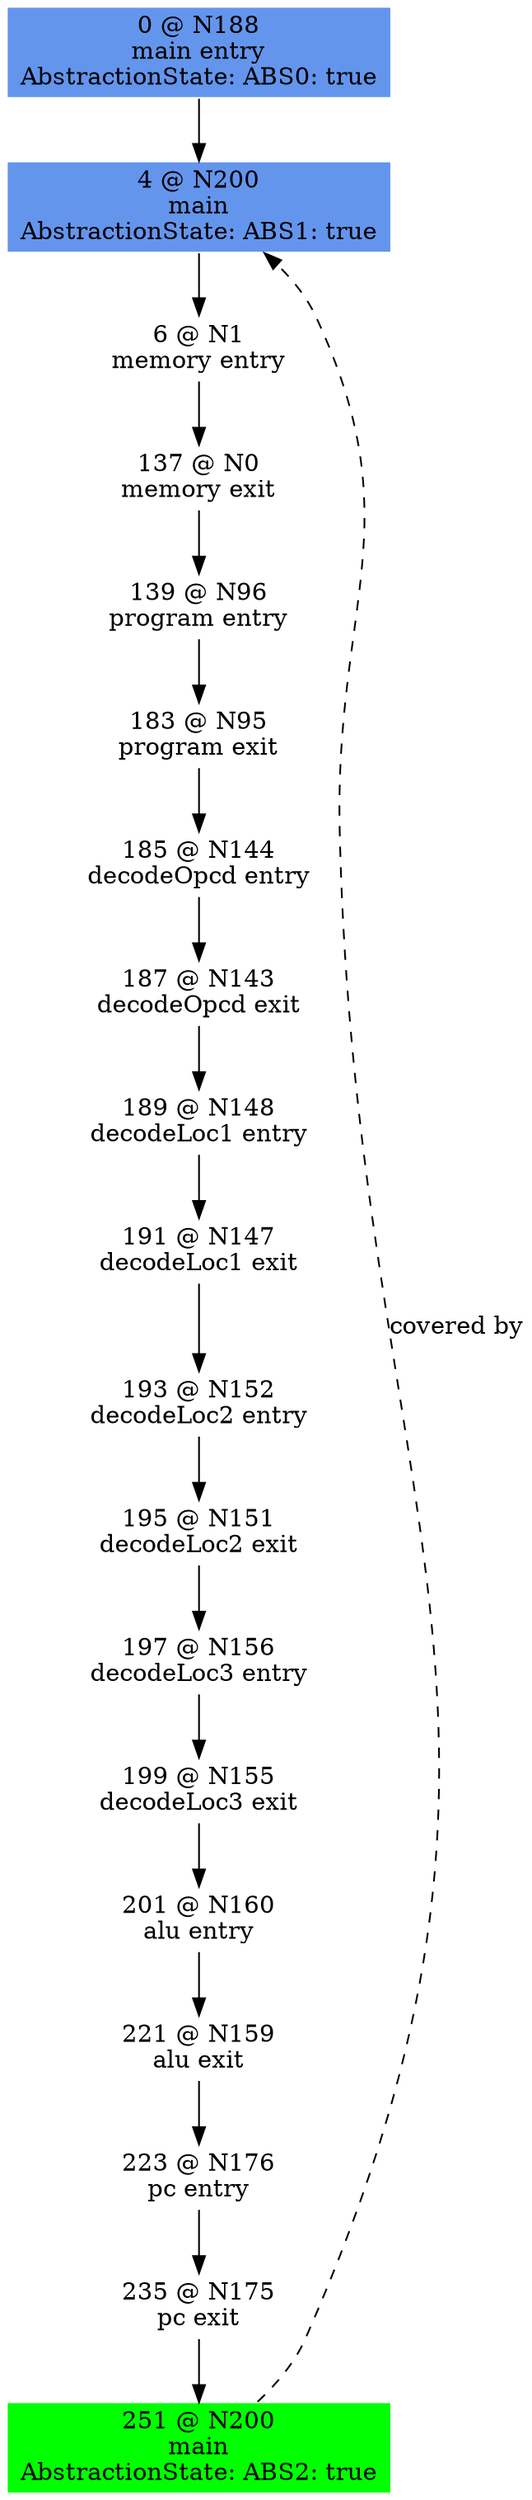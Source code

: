 digraph ARG {
node [style="filled" shape="box" color="white"]
0 [fillcolor="cornflowerblue" label="0 @ N188\nmain entry\nAbstractionState: ABS0: true\n" id="0"]
4 [fillcolor="cornflowerblue" label="4 @ N200\nmain\nAbstractionState: ABS1: true\n" id="4"]
6 [label="6 @ N1\nmemory entry\n" id="6"]
137 [label="137 @ N0\nmemory exit\n" id="137"]
139 [label="139 @ N96\nprogram entry\n" id="139"]
183 [label="183 @ N95\nprogram exit\n" id="183"]
185 [label="185 @ N144\ndecodeOpcd entry\n" id="185"]
187 [label="187 @ N143\ndecodeOpcd exit\n" id="187"]
189 [label="189 @ N148\ndecodeLoc1 entry\n" id="189"]
191 [label="191 @ N147\ndecodeLoc1 exit\n" id="191"]
193 [label="193 @ N152\ndecodeLoc2 entry\n" id="193"]
195 [label="195 @ N151\ndecodeLoc2 exit\n" id="195"]
197 [label="197 @ N156\ndecodeLoc3 entry\n" id="197"]
199 [label="199 @ N155\ndecodeLoc3 exit\n" id="199"]
201 [label="201 @ N160\nalu entry\n" id="201"]
221 [label="221 @ N159\nalu exit\n" id="221"]
223 [label="223 @ N176\npc entry\n" id="223"]
235 [label="235 @ N175\npc exit\n" id="235"]
251 [fillcolor="green" label="251 @ N200\nmain\nAbstractionState: ABS2: true\n" id="251"]
0 -> 4 []
251 -> 4 [style="dashed" weight="0" label="covered by"]
4 -> 6 []
6 -> 137 []
137 -> 139 []
139 -> 183 []
183 -> 185 []
185 -> 187 []
187 -> 189 []
189 -> 191 []
191 -> 193 []
193 -> 195 []
195 -> 197 []
197 -> 199 []
199 -> 201 []
201 -> 221 []
221 -> 223 []
223 -> 235 []
235 -> 251 []
}
